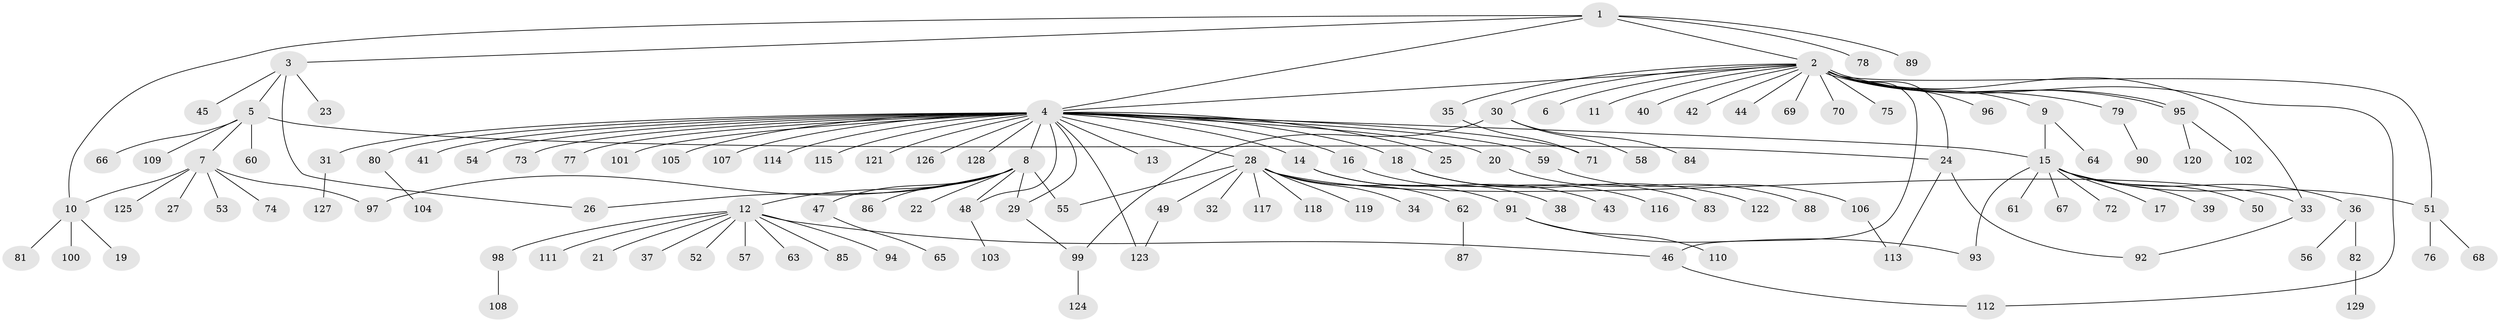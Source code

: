 // coarse degree distribution, {5: 0.009900990099009901, 22: 0.009900990099009901, 4: 0.039603960396039604, 29: 0.009900990099009901, 11: 0.009900990099009901, 1: 0.6732673267326733, 9: 0.009900990099009901, 2: 0.1485148514851485, 10: 0.019801980198019802, 12: 0.009900990099009901, 3: 0.0594059405940594}
// Generated by graph-tools (version 1.1) at 2025/41/03/06/25 10:41:47]
// undirected, 129 vertices, 148 edges
graph export_dot {
graph [start="1"]
  node [color=gray90,style=filled];
  1;
  2;
  3;
  4;
  5;
  6;
  7;
  8;
  9;
  10;
  11;
  12;
  13;
  14;
  15;
  16;
  17;
  18;
  19;
  20;
  21;
  22;
  23;
  24;
  25;
  26;
  27;
  28;
  29;
  30;
  31;
  32;
  33;
  34;
  35;
  36;
  37;
  38;
  39;
  40;
  41;
  42;
  43;
  44;
  45;
  46;
  47;
  48;
  49;
  50;
  51;
  52;
  53;
  54;
  55;
  56;
  57;
  58;
  59;
  60;
  61;
  62;
  63;
  64;
  65;
  66;
  67;
  68;
  69;
  70;
  71;
  72;
  73;
  74;
  75;
  76;
  77;
  78;
  79;
  80;
  81;
  82;
  83;
  84;
  85;
  86;
  87;
  88;
  89;
  90;
  91;
  92;
  93;
  94;
  95;
  96;
  97;
  98;
  99;
  100;
  101;
  102;
  103;
  104;
  105;
  106;
  107;
  108;
  109;
  110;
  111;
  112;
  113;
  114;
  115;
  116;
  117;
  118;
  119;
  120;
  121;
  122;
  123;
  124;
  125;
  126;
  127;
  128;
  129;
  1 -- 2;
  1 -- 3;
  1 -- 4;
  1 -- 10;
  1 -- 78;
  1 -- 89;
  2 -- 4;
  2 -- 6;
  2 -- 9;
  2 -- 11;
  2 -- 24;
  2 -- 30;
  2 -- 33;
  2 -- 35;
  2 -- 40;
  2 -- 42;
  2 -- 44;
  2 -- 46;
  2 -- 51;
  2 -- 69;
  2 -- 70;
  2 -- 75;
  2 -- 79;
  2 -- 95;
  2 -- 95;
  2 -- 96;
  2 -- 112;
  3 -- 5;
  3 -- 23;
  3 -- 26;
  3 -- 45;
  4 -- 8;
  4 -- 13;
  4 -- 14;
  4 -- 15;
  4 -- 16;
  4 -- 18;
  4 -- 20;
  4 -- 25;
  4 -- 28;
  4 -- 29;
  4 -- 31;
  4 -- 41;
  4 -- 48;
  4 -- 54;
  4 -- 59;
  4 -- 71;
  4 -- 73;
  4 -- 77;
  4 -- 80;
  4 -- 101;
  4 -- 105;
  4 -- 107;
  4 -- 114;
  4 -- 115;
  4 -- 121;
  4 -- 123;
  4 -- 126;
  4 -- 128;
  5 -- 7;
  5 -- 24;
  5 -- 60;
  5 -- 66;
  5 -- 109;
  7 -- 10;
  7 -- 27;
  7 -- 53;
  7 -- 74;
  7 -- 97;
  7 -- 125;
  8 -- 12;
  8 -- 22;
  8 -- 26;
  8 -- 29;
  8 -- 47;
  8 -- 48;
  8 -- 55;
  8 -- 86;
  8 -- 97;
  9 -- 15;
  9 -- 64;
  10 -- 19;
  10 -- 81;
  10 -- 100;
  12 -- 21;
  12 -- 37;
  12 -- 46;
  12 -- 52;
  12 -- 57;
  12 -- 63;
  12 -- 85;
  12 -- 94;
  12 -- 98;
  12 -- 111;
  14 -- 38;
  14 -- 43;
  15 -- 17;
  15 -- 36;
  15 -- 39;
  15 -- 50;
  15 -- 51;
  15 -- 61;
  15 -- 67;
  15 -- 72;
  15 -- 93;
  16 -- 116;
  18 -- 83;
  18 -- 122;
  20 -- 88;
  24 -- 92;
  24 -- 113;
  28 -- 32;
  28 -- 33;
  28 -- 34;
  28 -- 49;
  28 -- 55;
  28 -- 62;
  28 -- 91;
  28 -- 117;
  28 -- 118;
  28 -- 119;
  29 -- 99;
  30 -- 58;
  30 -- 84;
  30 -- 99;
  31 -- 127;
  33 -- 92;
  35 -- 71;
  36 -- 56;
  36 -- 82;
  46 -- 112;
  47 -- 65;
  48 -- 103;
  49 -- 123;
  51 -- 68;
  51 -- 76;
  59 -- 106;
  62 -- 87;
  79 -- 90;
  80 -- 104;
  82 -- 129;
  91 -- 93;
  91 -- 110;
  95 -- 102;
  95 -- 120;
  98 -- 108;
  99 -- 124;
  106 -- 113;
}
